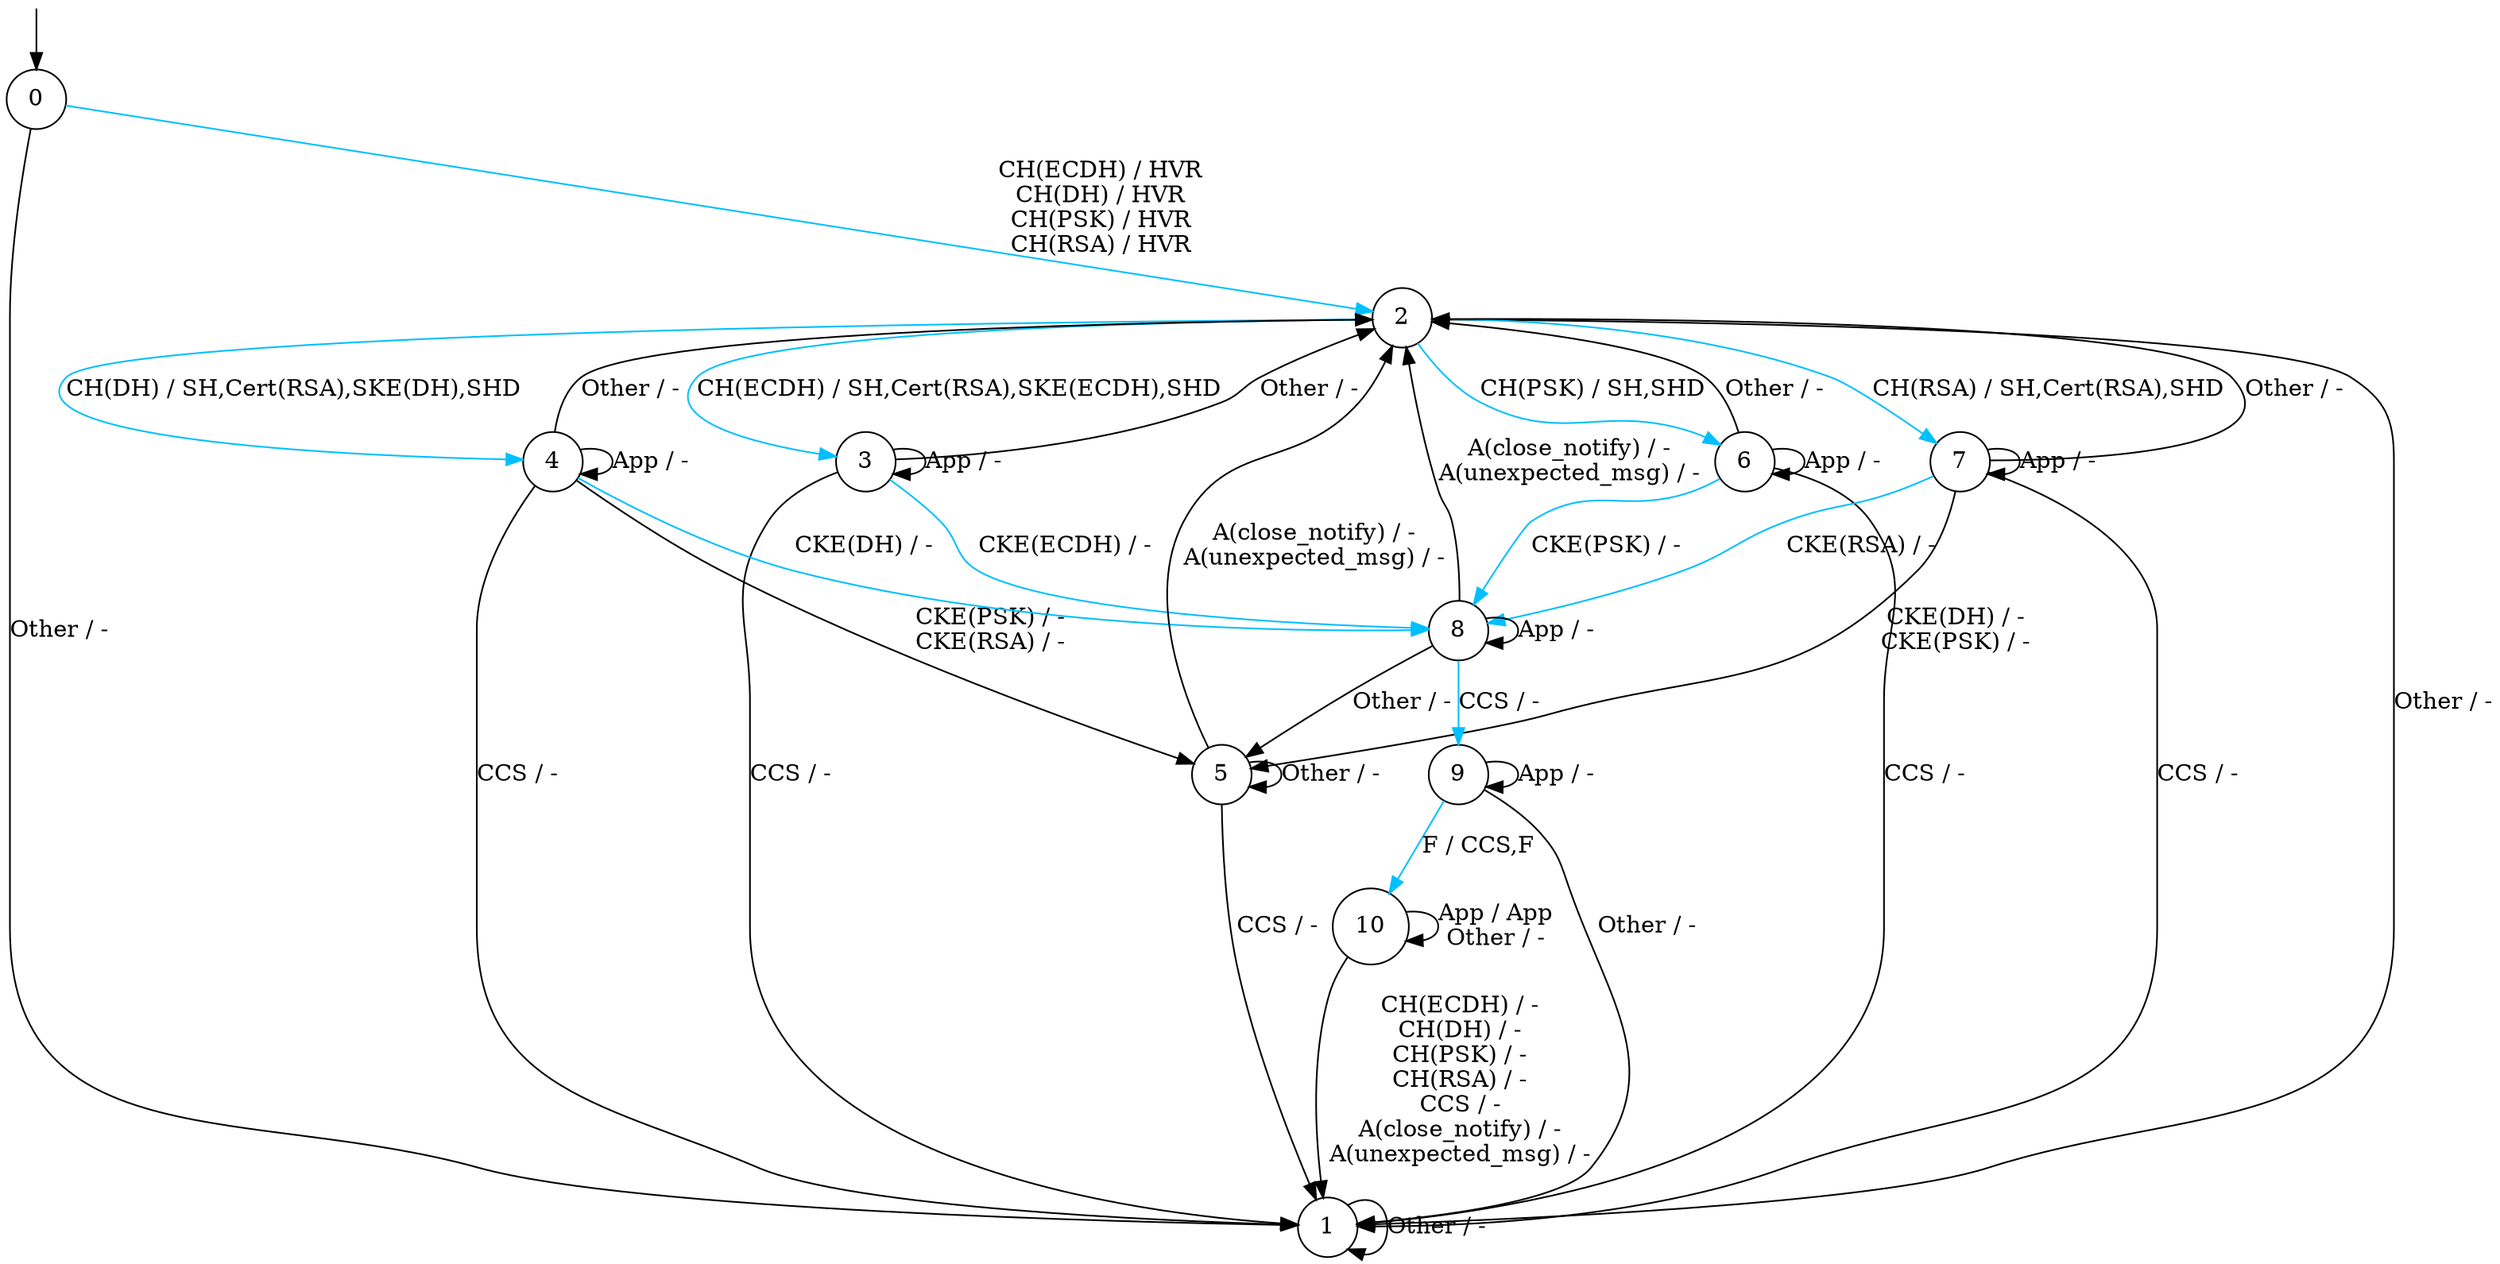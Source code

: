 digraph g {
s0 [label="0", shape="circle"];
s1 [label="1", shape="circle"];
s2 [label="2", shape="circle"];
s3 [label="3", shape="circle"];
s4 [label="4", shape="circle"];
s5 [label="5", shape="circle"];
s6 [label="6", shape="circle"];
s7 [label="7", shape="circle"];
s8 [label="8", shape="circle"];
s9 [label="9", shape="circle"];
s10 [label="10", shape="circle"];
s0 -> s2  [color="deepskyblue", label="CH(ECDH) / HVR
CH(DH) / HVR
CH(PSK) / HVR
CH(RSA) / HVR"];
s0 -> s1  [label="Other / -"];
s1 -> s1  [label="Other / -"];
s2 -> s3  [color="deepskyblue", label="CH(ECDH) / SH,Cert(RSA),SKE(ECDH),SHD"];
s2 -> s4  [color="deepskyblue", label="CH(DH) / SH,Cert(RSA),SKE(DH),SHD"];
s2 -> s6  [color="deepskyblue", label="CH(PSK) / SH,SHD"];
s2 -> s7  [color="deepskyblue", label="CH(RSA) / SH,Cert(RSA),SHD"];
s2 -> s1  [label="Other / -"];
s3 -> s8  [color="deepskyblue", label="CKE(ECDH) / -"];
s3 -> s1  [label="CCS / -"];
s3 -> s3  [label="App / -"];
s3 -> s2  [label="Other / -"];
s4 -> s8  [color="deepskyblue", label="CKE(DH) / -"];
s4 -> s5  [label="CKE(PSK) / -
CKE(RSA) / -"];
s4 -> s1  [label="CCS / -"];
s4 -> s4  [label="App / -"];
s4 -> s2  [label="Other / -"];
s5 -> s1  [label="CCS / -"];
s5 -> s2  [label="A(close_notify) / -
A(unexpected_msg) / -"];
s5 -> s5  [label="Other / -"];
s6 -> s8  [color="deepskyblue", label="CKE(PSK) / -"];
s6 -> s1  [label="CCS / -"];
s6 -> s6  [label="App / -"];
s6 -> s2  [label="Other / -"];
s7 -> s5  [label="CKE(DH) / -
CKE(PSK) / -"];
s7 -> s8  [color="deepskyblue", label="CKE(RSA) / -"];
s7 -> s1  [label="CCS / -"];
s7 -> s7  [label="App / -"];
s7 -> s2  [label="Other / -"];
s8 -> s9  [color="deepskyblue", label="CCS / -"];
s8 -> s8  [label="App / -"];
s8 -> s2  [label="A(close_notify) / -
A(unexpected_msg) / -"];
s8 -> s5  [label="Other / -"];
s9 -> s10  [color="deepskyblue", label="F / CCS,F"];
s9 -> s9  [label="App / -"];
s9 -> s1  [label="Other / -"];
s10 -> s1  [label="CH(ECDH) / -
CH(DH) / -
CH(PSK) / -
CH(RSA) / -
CCS / -
A(close_notify) / -
A(unexpected_msg) / -"];
s10 -> s10  [label="App / App
Other / -"];
__start0 [height="0", label="", shape="none", width="0"];
__start0 -> s0;
}
